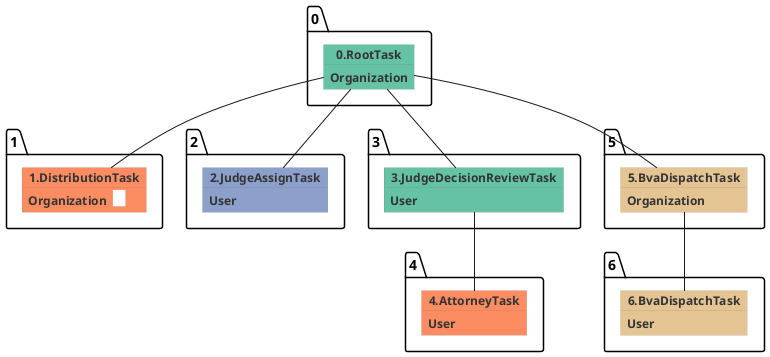 @startuml
skinparam {
  ObjectBorderColor #555
  ObjectBorderThickness 0
  ObjectFontStyle bold
  ObjectFontSize 14
  ObjectAttributeFontColor #333
  ObjectAttributeFontSize 12
}
  object 0.RootTask #66c2a5 {
Organization
}
  object 1.DistributionTask #fc8d62 {
Organization  <back:white>    </back>
}
  object 2.JudgeAssignTask #8da0cb {
User
}
  object 3.JudgeDecisionReviewTask #66c2a5 {
User
}
  object 4.AttorneyTask #fc8d62 {
User
}
  object 5.BvaDispatchTask #e5c494 {
Organization
}
  object 6.BvaDispatchTask #e5c494 {
User
}
0.RootTask -- 1.DistributionTask
0.RootTask -- 2.JudgeAssignTask
0.RootTask -- 3.JudgeDecisionReviewTask
3.JudgeDecisionReviewTask -- 4.AttorneyTask
0.RootTask -- 5.BvaDispatchTask
5.BvaDispatchTask -- 6.BvaDispatchTask
@enduml
